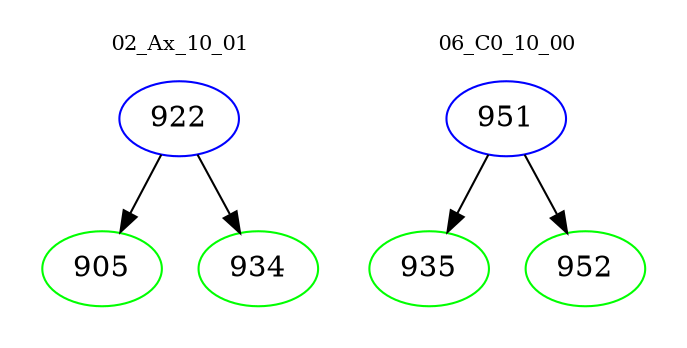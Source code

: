 digraph{
subgraph cluster_0 {
color = white
label = "02_Ax_10_01";
fontsize=10;
T0_922 [label="922", color="blue"]
T0_922 -> T0_905 [color="black"]
T0_905 [label="905", color="green"]
T0_922 -> T0_934 [color="black"]
T0_934 [label="934", color="green"]
}
subgraph cluster_1 {
color = white
label = "06_C0_10_00";
fontsize=10;
T1_951 [label="951", color="blue"]
T1_951 -> T1_935 [color="black"]
T1_935 [label="935", color="green"]
T1_951 -> T1_952 [color="black"]
T1_952 [label="952", color="green"]
}
}
